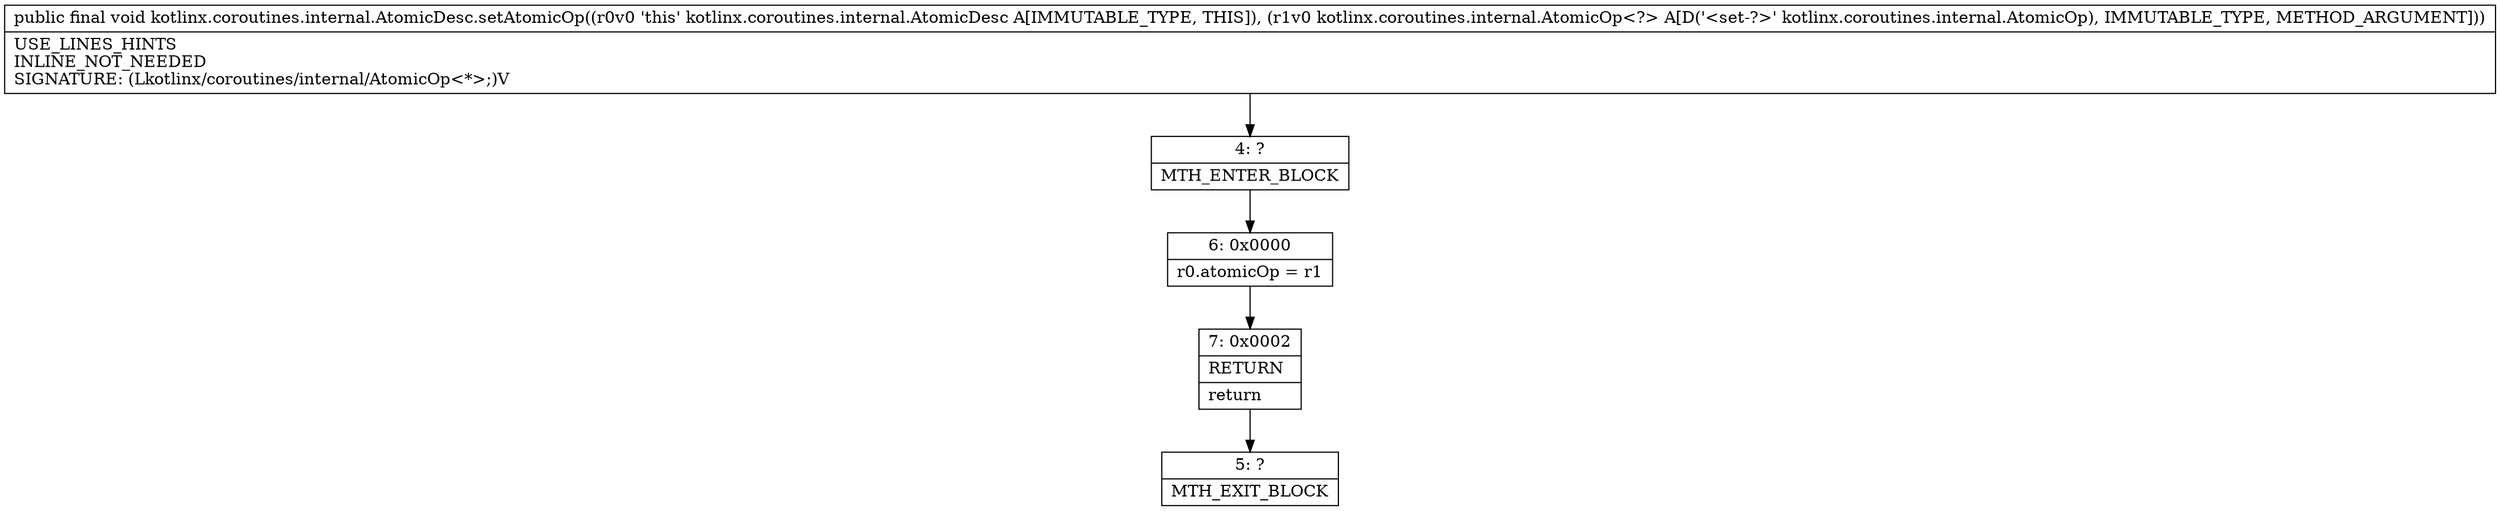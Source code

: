 digraph "CFG forkotlinx.coroutines.internal.AtomicDesc.setAtomicOp(Lkotlinx\/coroutines\/internal\/AtomicOp;)V" {
Node_4 [shape=record,label="{4\:\ ?|MTH_ENTER_BLOCK\l}"];
Node_6 [shape=record,label="{6\:\ 0x0000|r0.atomicOp = r1\l}"];
Node_7 [shape=record,label="{7\:\ 0x0002|RETURN\l|return\l}"];
Node_5 [shape=record,label="{5\:\ ?|MTH_EXIT_BLOCK\l}"];
MethodNode[shape=record,label="{public final void kotlinx.coroutines.internal.AtomicDesc.setAtomicOp((r0v0 'this' kotlinx.coroutines.internal.AtomicDesc A[IMMUTABLE_TYPE, THIS]), (r1v0 kotlinx.coroutines.internal.AtomicOp\<?\> A[D('\<set\-?\>' kotlinx.coroutines.internal.AtomicOp), IMMUTABLE_TYPE, METHOD_ARGUMENT]))  | USE_LINES_HINTS\lINLINE_NOT_NEEDED\lSIGNATURE: (Lkotlinx\/coroutines\/internal\/AtomicOp\<*\>;)V\l}"];
MethodNode -> Node_4;Node_4 -> Node_6;
Node_6 -> Node_7;
Node_7 -> Node_5;
}

